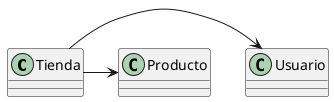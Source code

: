 @startuml
class Tienda{

}
class Usuario{

}
class Producto{

}

Tienda -> Usuario
Tienda -> Producto
@enduml